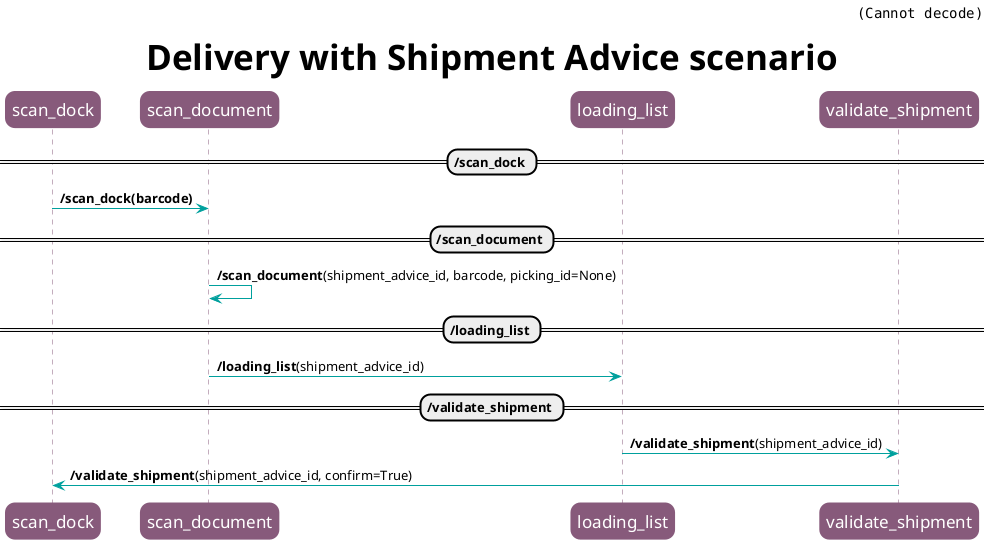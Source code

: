 # Diagram to generate with PlantUML (https://plantuml.com/)
#
#   $ sudo apt install plantuml
#   $ plantuml delivery_diag_seq.plantuml
#

@startuml

skinparam roundcorner 20
skinparam sequence {

ParticipantBorderColor #875A7B
ParticipantBackgroundColor #875A7B
ParticipantFontSize 17
ParticipantFontColor white

LifeLineBorderColor #875A7B

ArrowColor #00A09D
}

header <img:oca_logo.png>
title <size:35>Delivery with Shipment Advice scenario</size>

== /scan_dock ==
scan_dock -> scan_document: **/scan_dock(barcode)**

== /scan_document ==
scan_document -> scan_document: **/scan_document**(shipment_advice_id, barcode, picking_id=None)

== /loading_list ==
scan_document -> loading_list: **/loading_list**(shipment_advice_id)

== /validate_shipment ==
loading_list -> validate_shipment: **/validate_shipment**(shipment_advice_id)
validate_shipment -> scan_dock: **/validate_shipment**(shipment_advice_id, confirm=True)

@enduml
